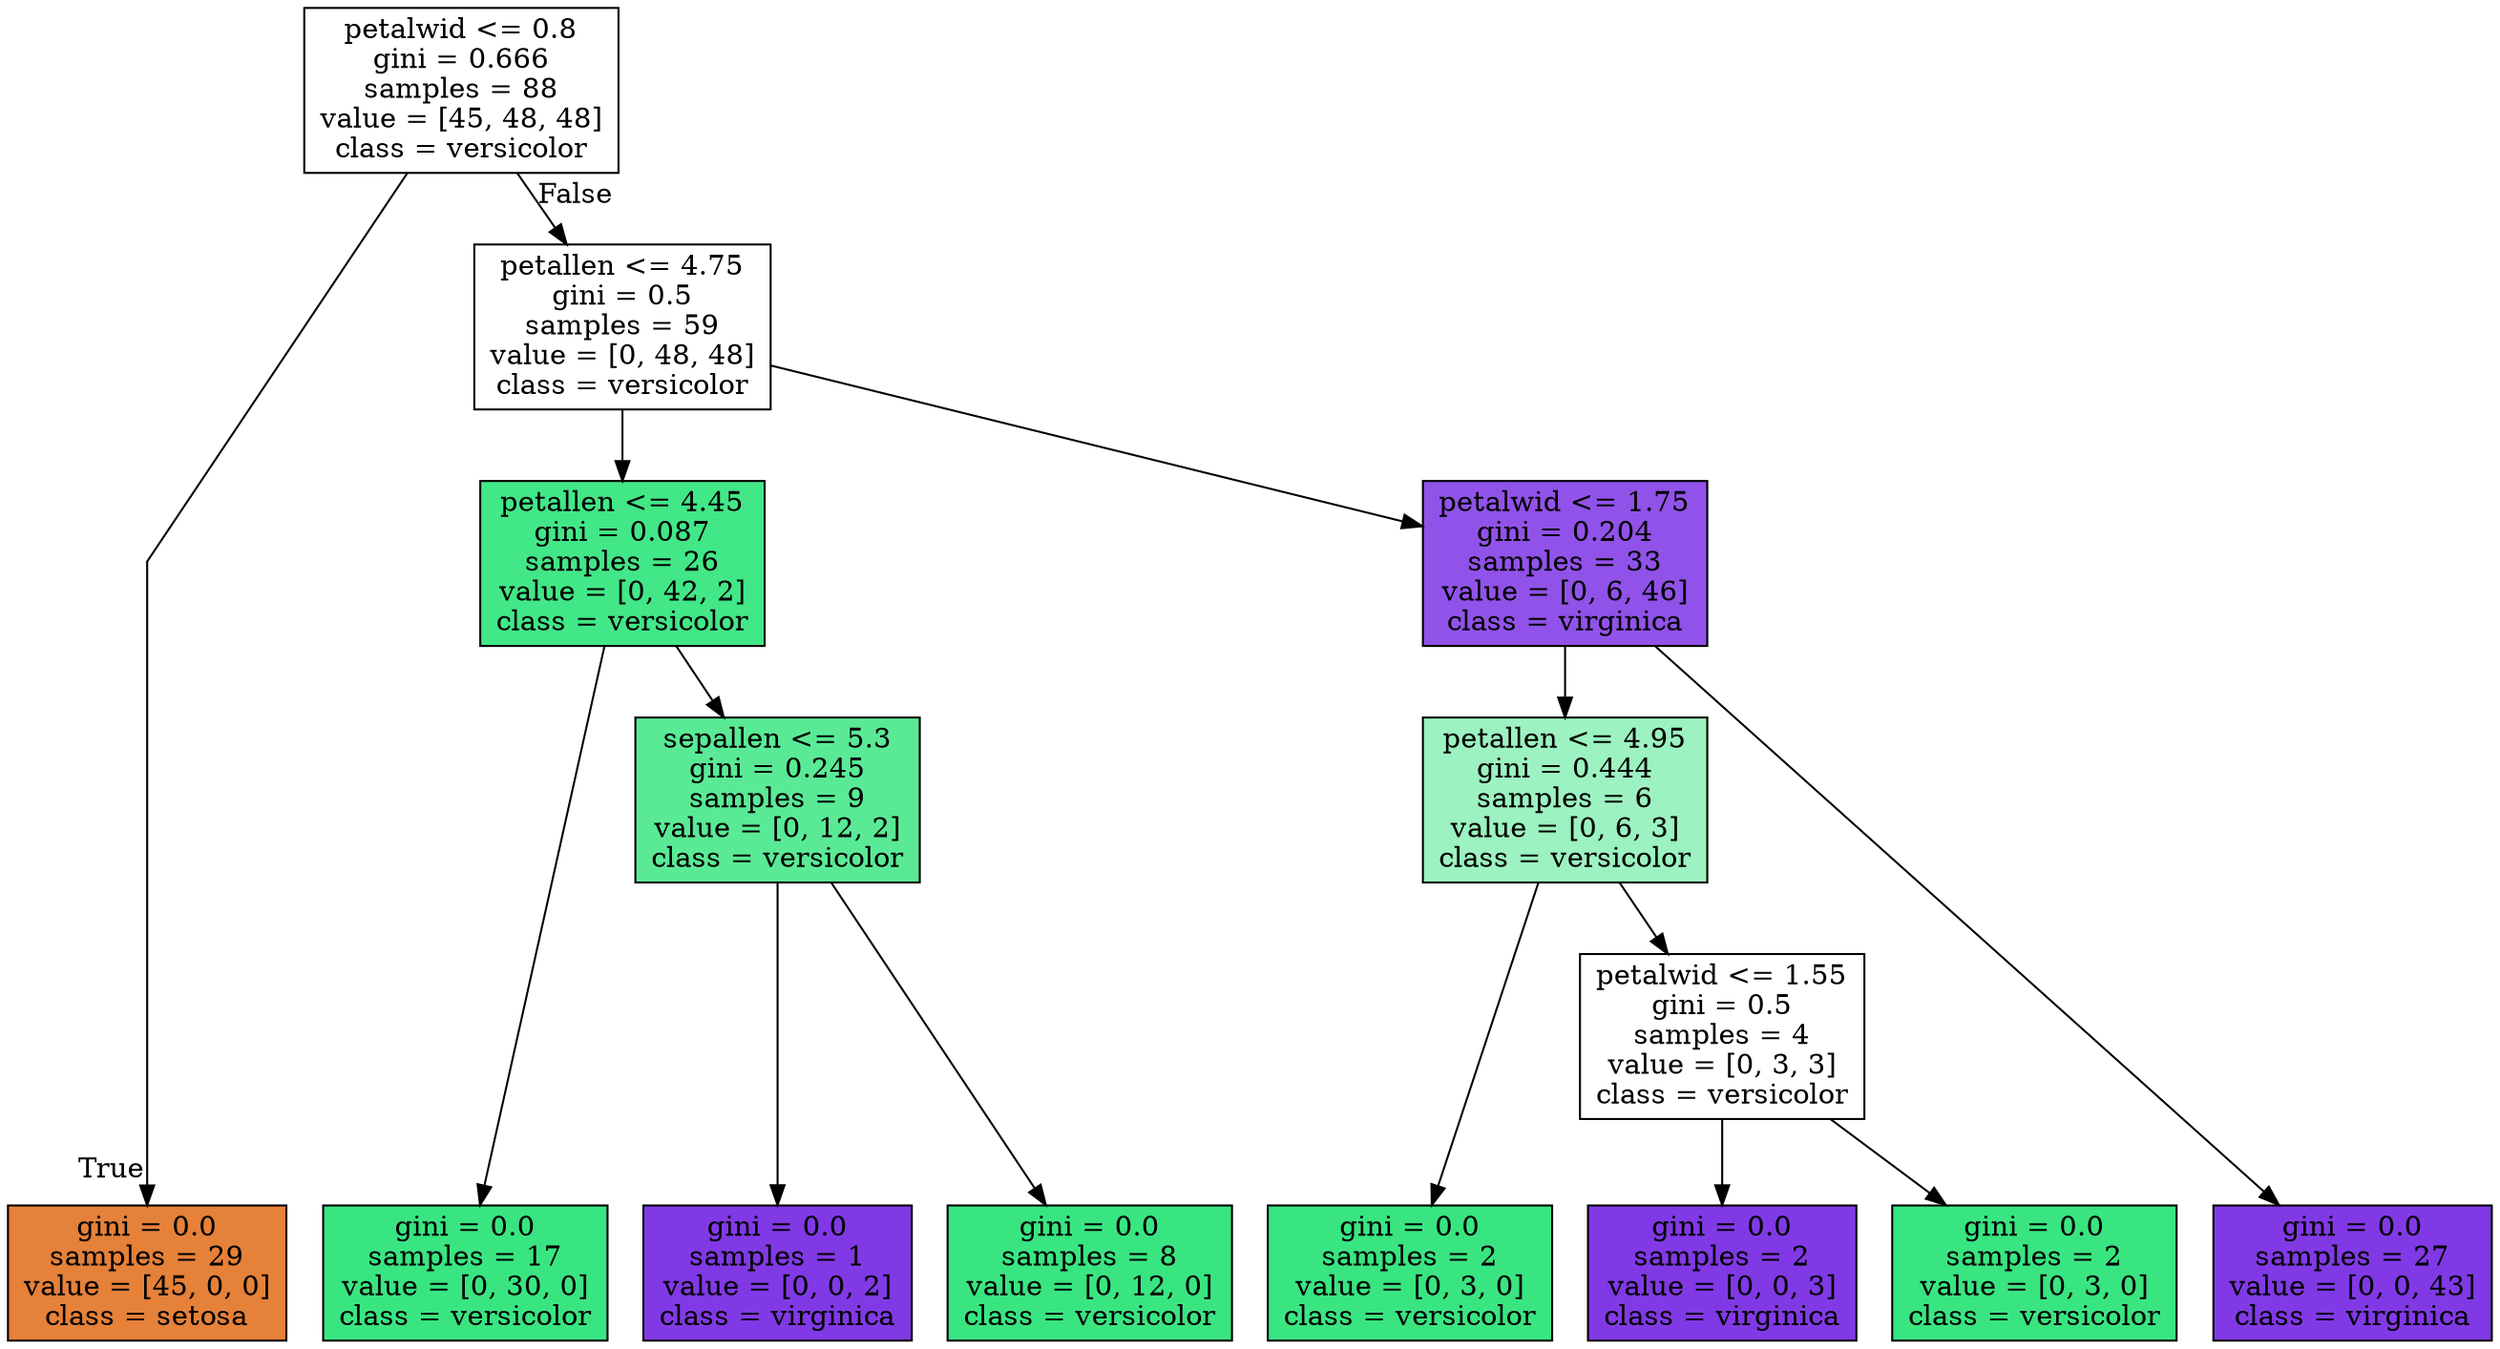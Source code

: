 digraph Tree {
node [shape=box, style="filled", color="black"] ;
graph [ranksep=equally, splines=polyline] ;
0 [label="petalwid <= 0.8\ngini = 0.666\nsamples = 88\nvalue = [45, 48, 48]\nclass = versicolor", fillcolor="#39e58100"] ;
1 [label="gini = 0.0\nsamples = 29\nvalue = [45, 0, 0]\nclass = setosa", fillcolor="#e58139ff"] ;
0 -> 1 [labeldistance=2.5, labelangle=45, headlabel="True"] ;
2 [label="petallen <= 4.75\ngini = 0.5\nsamples = 59\nvalue = [0, 48, 48]\nclass = versicolor", fillcolor="#39e58100"] ;
0 -> 2 [labeldistance=2.5, labelangle=-45, headlabel="False"] ;
3 [label="petallen <= 4.45\ngini = 0.087\nsamples = 26\nvalue = [0, 42, 2]\nclass = versicolor", fillcolor="#39e581f3"] ;
2 -> 3 ;
4 [label="gini = 0.0\nsamples = 17\nvalue = [0, 30, 0]\nclass = versicolor", fillcolor="#39e581ff"] ;
3 -> 4 ;
5 [label="sepallen <= 5.3\ngini = 0.245\nsamples = 9\nvalue = [0, 12, 2]\nclass = versicolor", fillcolor="#39e581d4"] ;
3 -> 5 ;
6 [label="gini = 0.0\nsamples = 1\nvalue = [0, 0, 2]\nclass = virginica", fillcolor="#8139e5ff"] ;
5 -> 6 ;
7 [label="gini = 0.0\nsamples = 8\nvalue = [0, 12, 0]\nclass = versicolor", fillcolor="#39e581ff"] ;
5 -> 7 ;
8 [label="petalwid <= 1.75\ngini = 0.204\nsamples = 33\nvalue = [0, 6, 46]\nclass = virginica", fillcolor="#8139e5de"] ;
2 -> 8 ;
9 [label="petallen <= 4.95\ngini = 0.444\nsamples = 6\nvalue = [0, 6, 3]\nclass = versicolor", fillcolor="#39e5817f"] ;
8 -> 9 ;
10 [label="gini = 0.0\nsamples = 2\nvalue = [0, 3, 0]\nclass = versicolor", fillcolor="#39e581ff"] ;
9 -> 10 ;
11 [label="petalwid <= 1.55\ngini = 0.5\nsamples = 4\nvalue = [0, 3, 3]\nclass = versicolor", fillcolor="#39e58100"] ;
9 -> 11 ;
12 [label="gini = 0.0\nsamples = 2\nvalue = [0, 0, 3]\nclass = virginica", fillcolor="#8139e5ff"] ;
11 -> 12 ;
13 [label="gini = 0.0\nsamples = 2\nvalue = [0, 3, 0]\nclass = versicolor", fillcolor="#39e581ff"] ;
11 -> 13 ;
14 [label="gini = 0.0\nsamples = 27\nvalue = [0, 0, 43]\nclass = virginica", fillcolor="#8139e5ff"] ;
8 -> 14 ;
{rank=same ; 0} ;
{rank=same ; 2} ;
{rank=same ; 3; 8} ;
{rank=same ; 5; 9} ;
{rank=same ; 11} ;
{rank=same ; 1; 4; 6; 7; 10; 12; 13; 14} ;
}